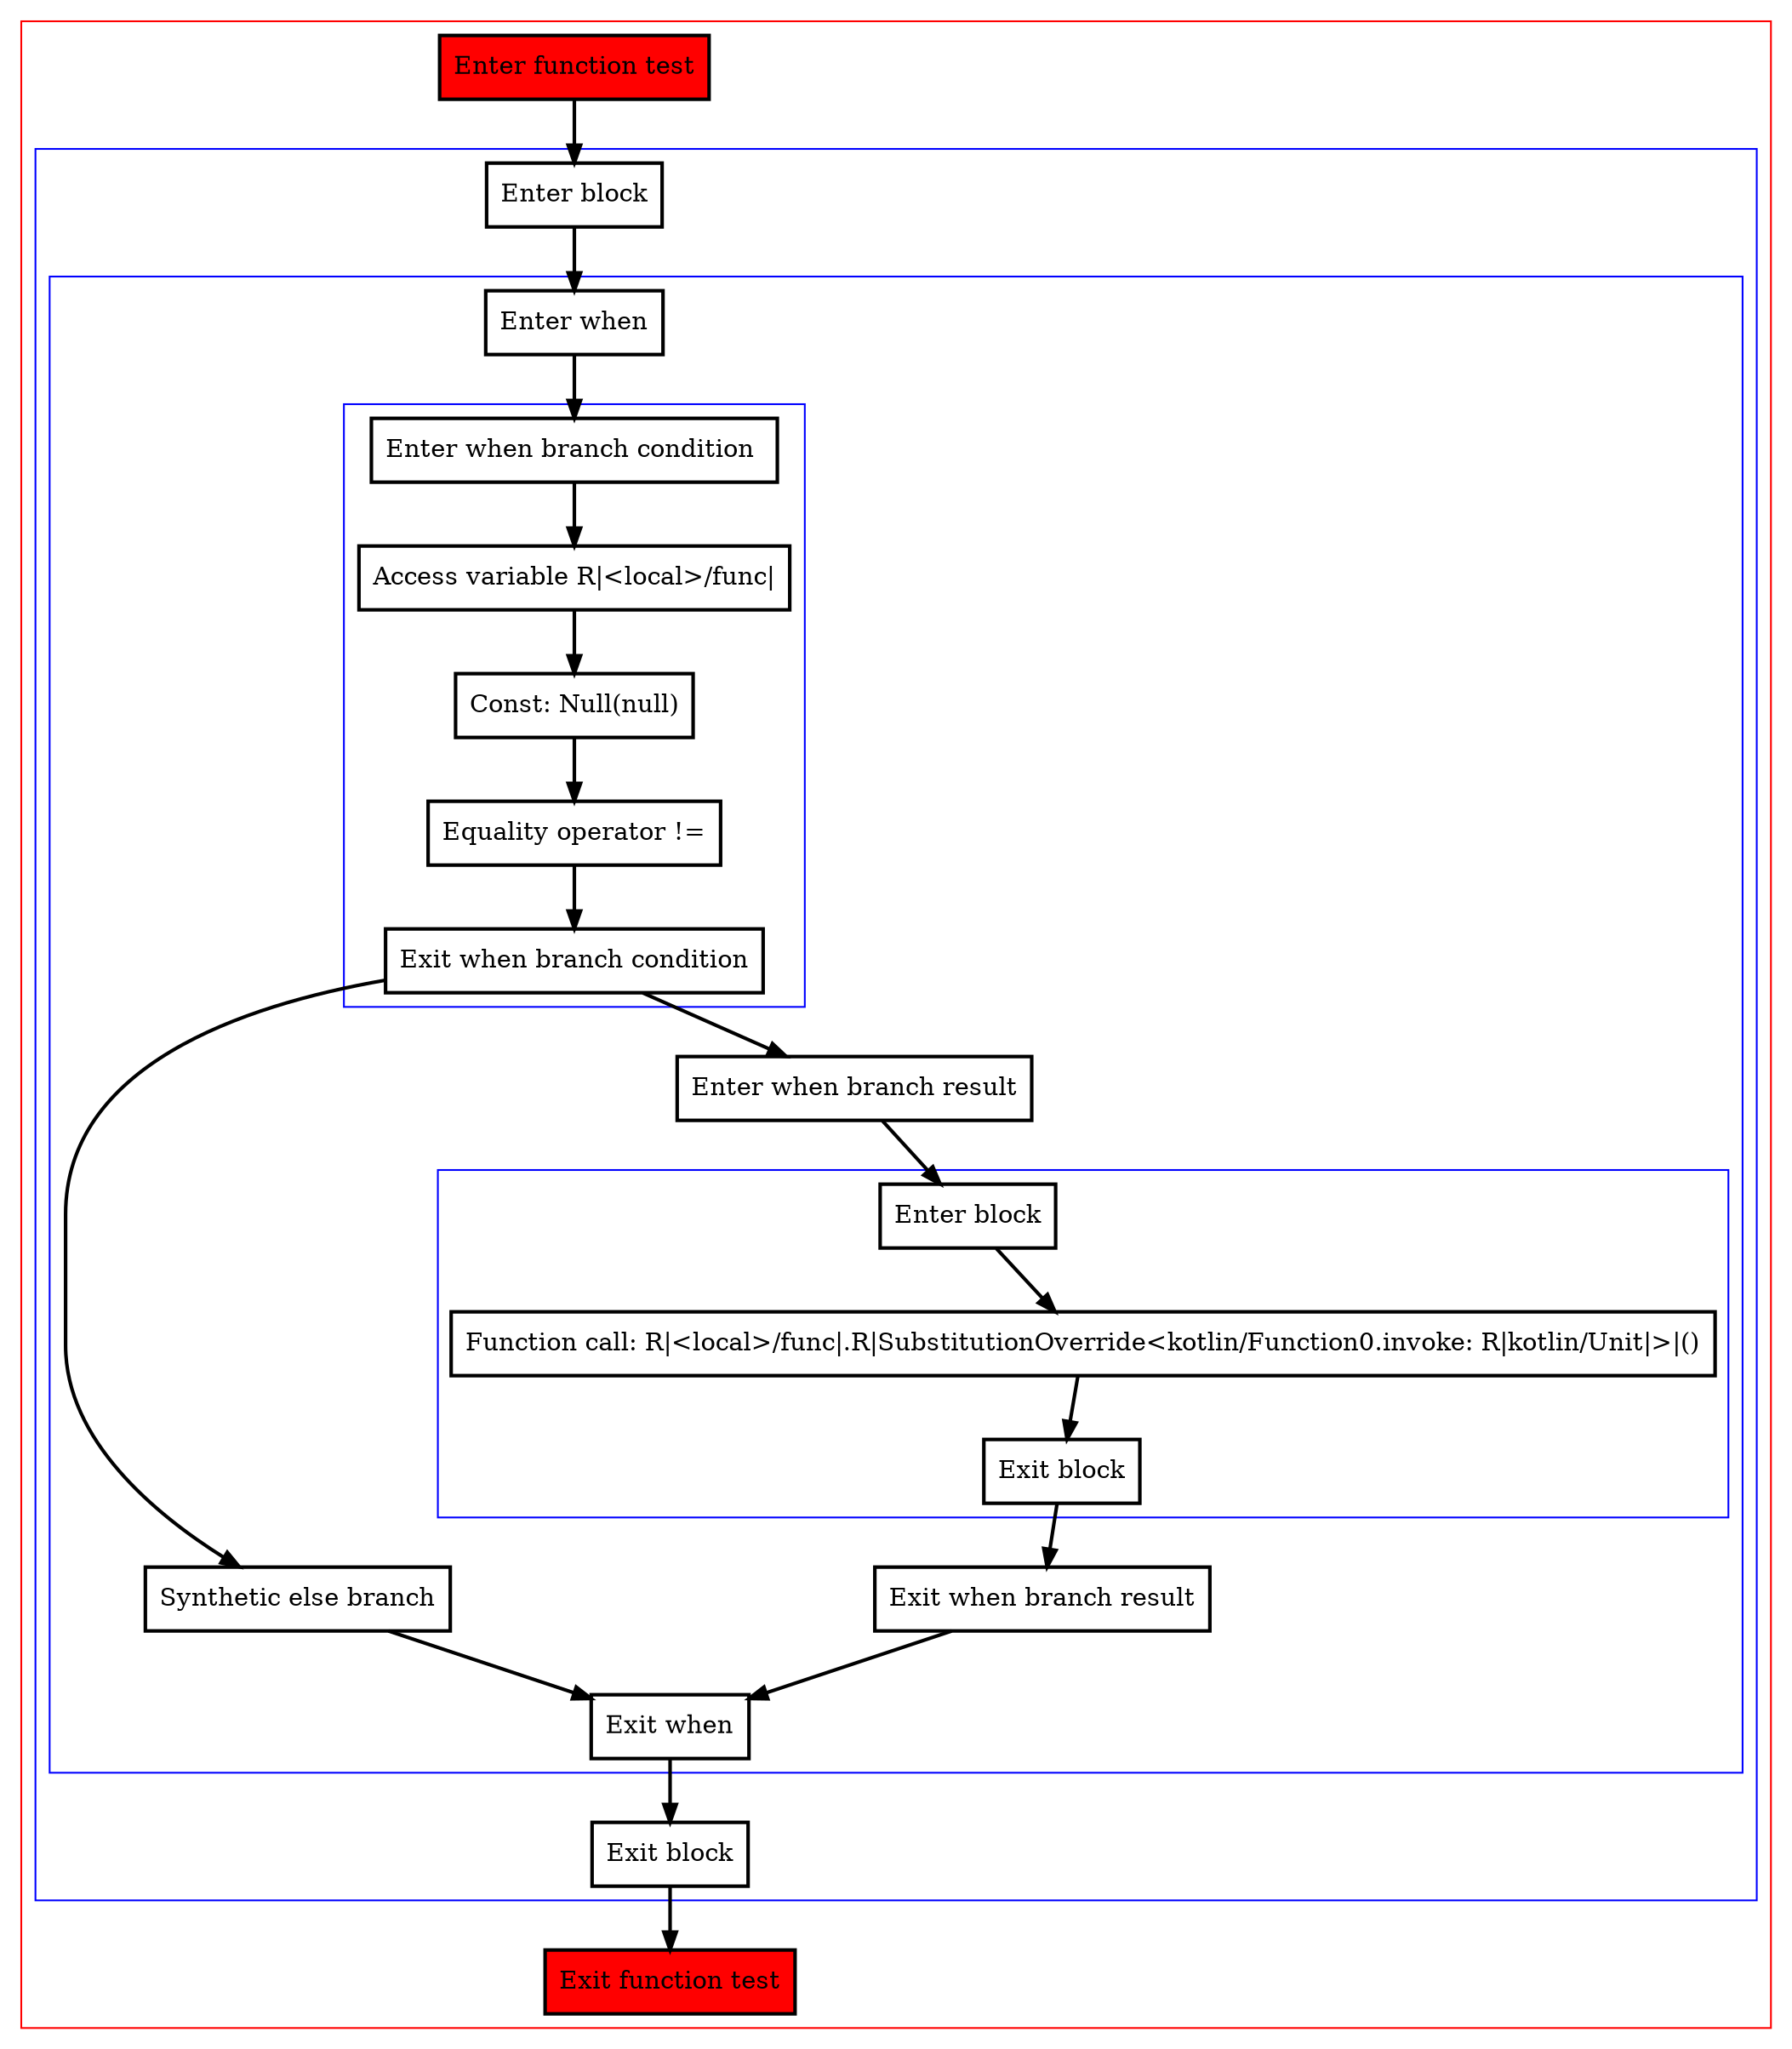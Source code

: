 digraph smartcastOnLambda_kt {
    graph [nodesep=3]
    node [shape=box penwidth=2]
    edge [penwidth=2]

    subgraph cluster_0 {
        color=red
        0 [label="Enter function test" style="filled" fillcolor=red];
        subgraph cluster_1 {
            color=blue
            1 [label="Enter block"];
            subgraph cluster_2 {
                color=blue
                2 [label="Enter when"];
                subgraph cluster_3 {
                    color=blue
                    3 [label="Enter when branch condition "];
                    4 [label="Access variable R|<local>/func|"];
                    5 [label="Const: Null(null)"];
                    6 [label="Equality operator !="];
                    7 [label="Exit when branch condition"];
                }
                8 [label="Synthetic else branch"];
                9 [label="Enter when branch result"];
                subgraph cluster_4 {
                    color=blue
                    10 [label="Enter block"];
                    11 [label="Function call: R|<local>/func|.R|SubstitutionOverride<kotlin/Function0.invoke: R|kotlin/Unit|>|()"];
                    12 [label="Exit block"];
                }
                13 [label="Exit when branch result"];
                14 [label="Exit when"];
            }
            15 [label="Exit block"];
        }
        16 [label="Exit function test" style="filled" fillcolor=red];
    }
    0 -> {1};
    1 -> {2};
    2 -> {3};
    3 -> {4};
    4 -> {5};
    5 -> {6};
    6 -> {7};
    7 -> {9 8};
    8 -> {14};
    9 -> {10};
    10 -> {11};
    11 -> {12};
    12 -> {13};
    13 -> {14};
    14 -> {15};
    15 -> {16};

}
